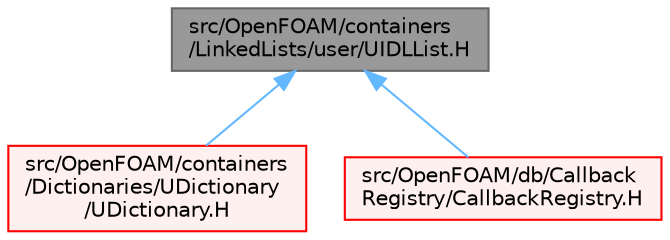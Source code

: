 digraph "src/OpenFOAM/containers/LinkedLists/user/UIDLList.H"
{
 // LATEX_PDF_SIZE
  bgcolor="transparent";
  edge [fontname=Helvetica,fontsize=10,labelfontname=Helvetica,labelfontsize=10];
  node [fontname=Helvetica,fontsize=10,shape=box,height=0.2,width=0.4];
  Node1 [id="Node000001",label="src/OpenFOAM/containers\l/LinkedLists/user/UIDLList.H",height=0.2,width=0.4,color="gray40", fillcolor="grey60", style="filled", fontcolor="black",tooltip="Intrusive doubly-linked list."];
  Node1 -> Node2 [id="edge1_Node000001_Node000002",dir="back",color="steelblue1",style="solid",tooltip=" "];
  Node2 [id="Node000002",label="src/OpenFOAM/containers\l/Dictionaries/UDictionary\l/UDictionary.H",height=0.2,width=0.4,color="red", fillcolor="#FFF0F0", style="filled",URL="$UDictionary_8H.html",tooltip=" "];
  Node1 -> Node4 [id="edge2_Node000001_Node000004",dir="back",color="steelblue1",style="solid",tooltip=" "];
  Node4 [id="Node000004",label="src/OpenFOAM/db/Callback\lRegistry/CallbackRegistry.H",height=0.2,width=0.4,color="red", fillcolor="#FFF0F0", style="filled",URL="$CallbackRegistry_8H.html",tooltip=" "];
}
